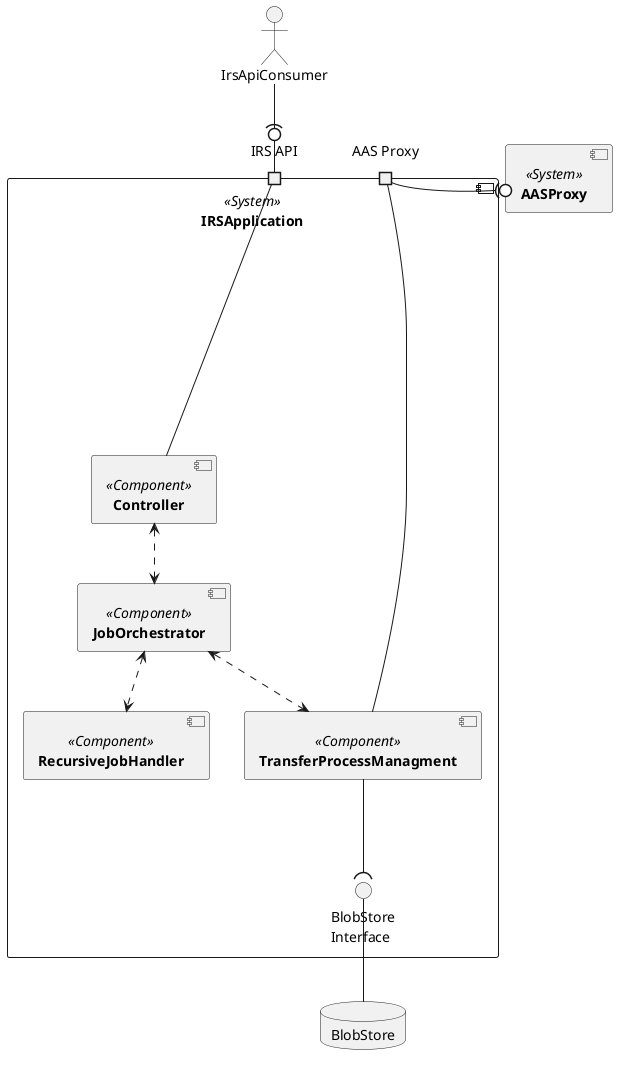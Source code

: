 @startuml
skinparam monochrome true
skinparam shadowing false

 component [**IRSApplication**] <<System>> as IRS {
    component [**RecursiveJobHandler**] <<Component>> as RecursiveJobHandler
    component [**Controller**] <<Component>> as Controller
    component [**JobOrchestrator**] <<Component>> as JobOrchestrator
    component [**TransferProcessManagment**] <<Component>> as TransferProcessManagment


    'component [**AASClient**] <<Subsystem>> as AASClient
    'component [**AASFacade**] <<Subsystem>> as AASFacade
    'component [**SubmodelClient**] <<Subsystem>> as SubmodelClient
    'component [**SubmodelFacade**] <<Subsystem>> as SubmodelFacade ' --> Level2 View

    port "IRS API" as API_PORT
    port "AAS Proxy" as AAS_PORT

    () "BlobStore\nInterface" as StoreInterface


    Controller <..> JobOrchestrator
    JobOrchestrator <..> TransferProcessManagment
    JobOrchestrator <..> RecursiveJobHandler
    TransferProcessManagment --( StoreInterface


}
component [**AASProxy**] <<System>> as AASProxy
actor IrsApiConsumer
Controller -up- API_PORT
IrsApiConsumer -(0- API_PORT


TransferProcessManagment --- AAS_PORT
AAS_PORT -(0 AASProxy

database "BlobStore" as BlobStore
StoreInterface -down- BlobStore

@enduml